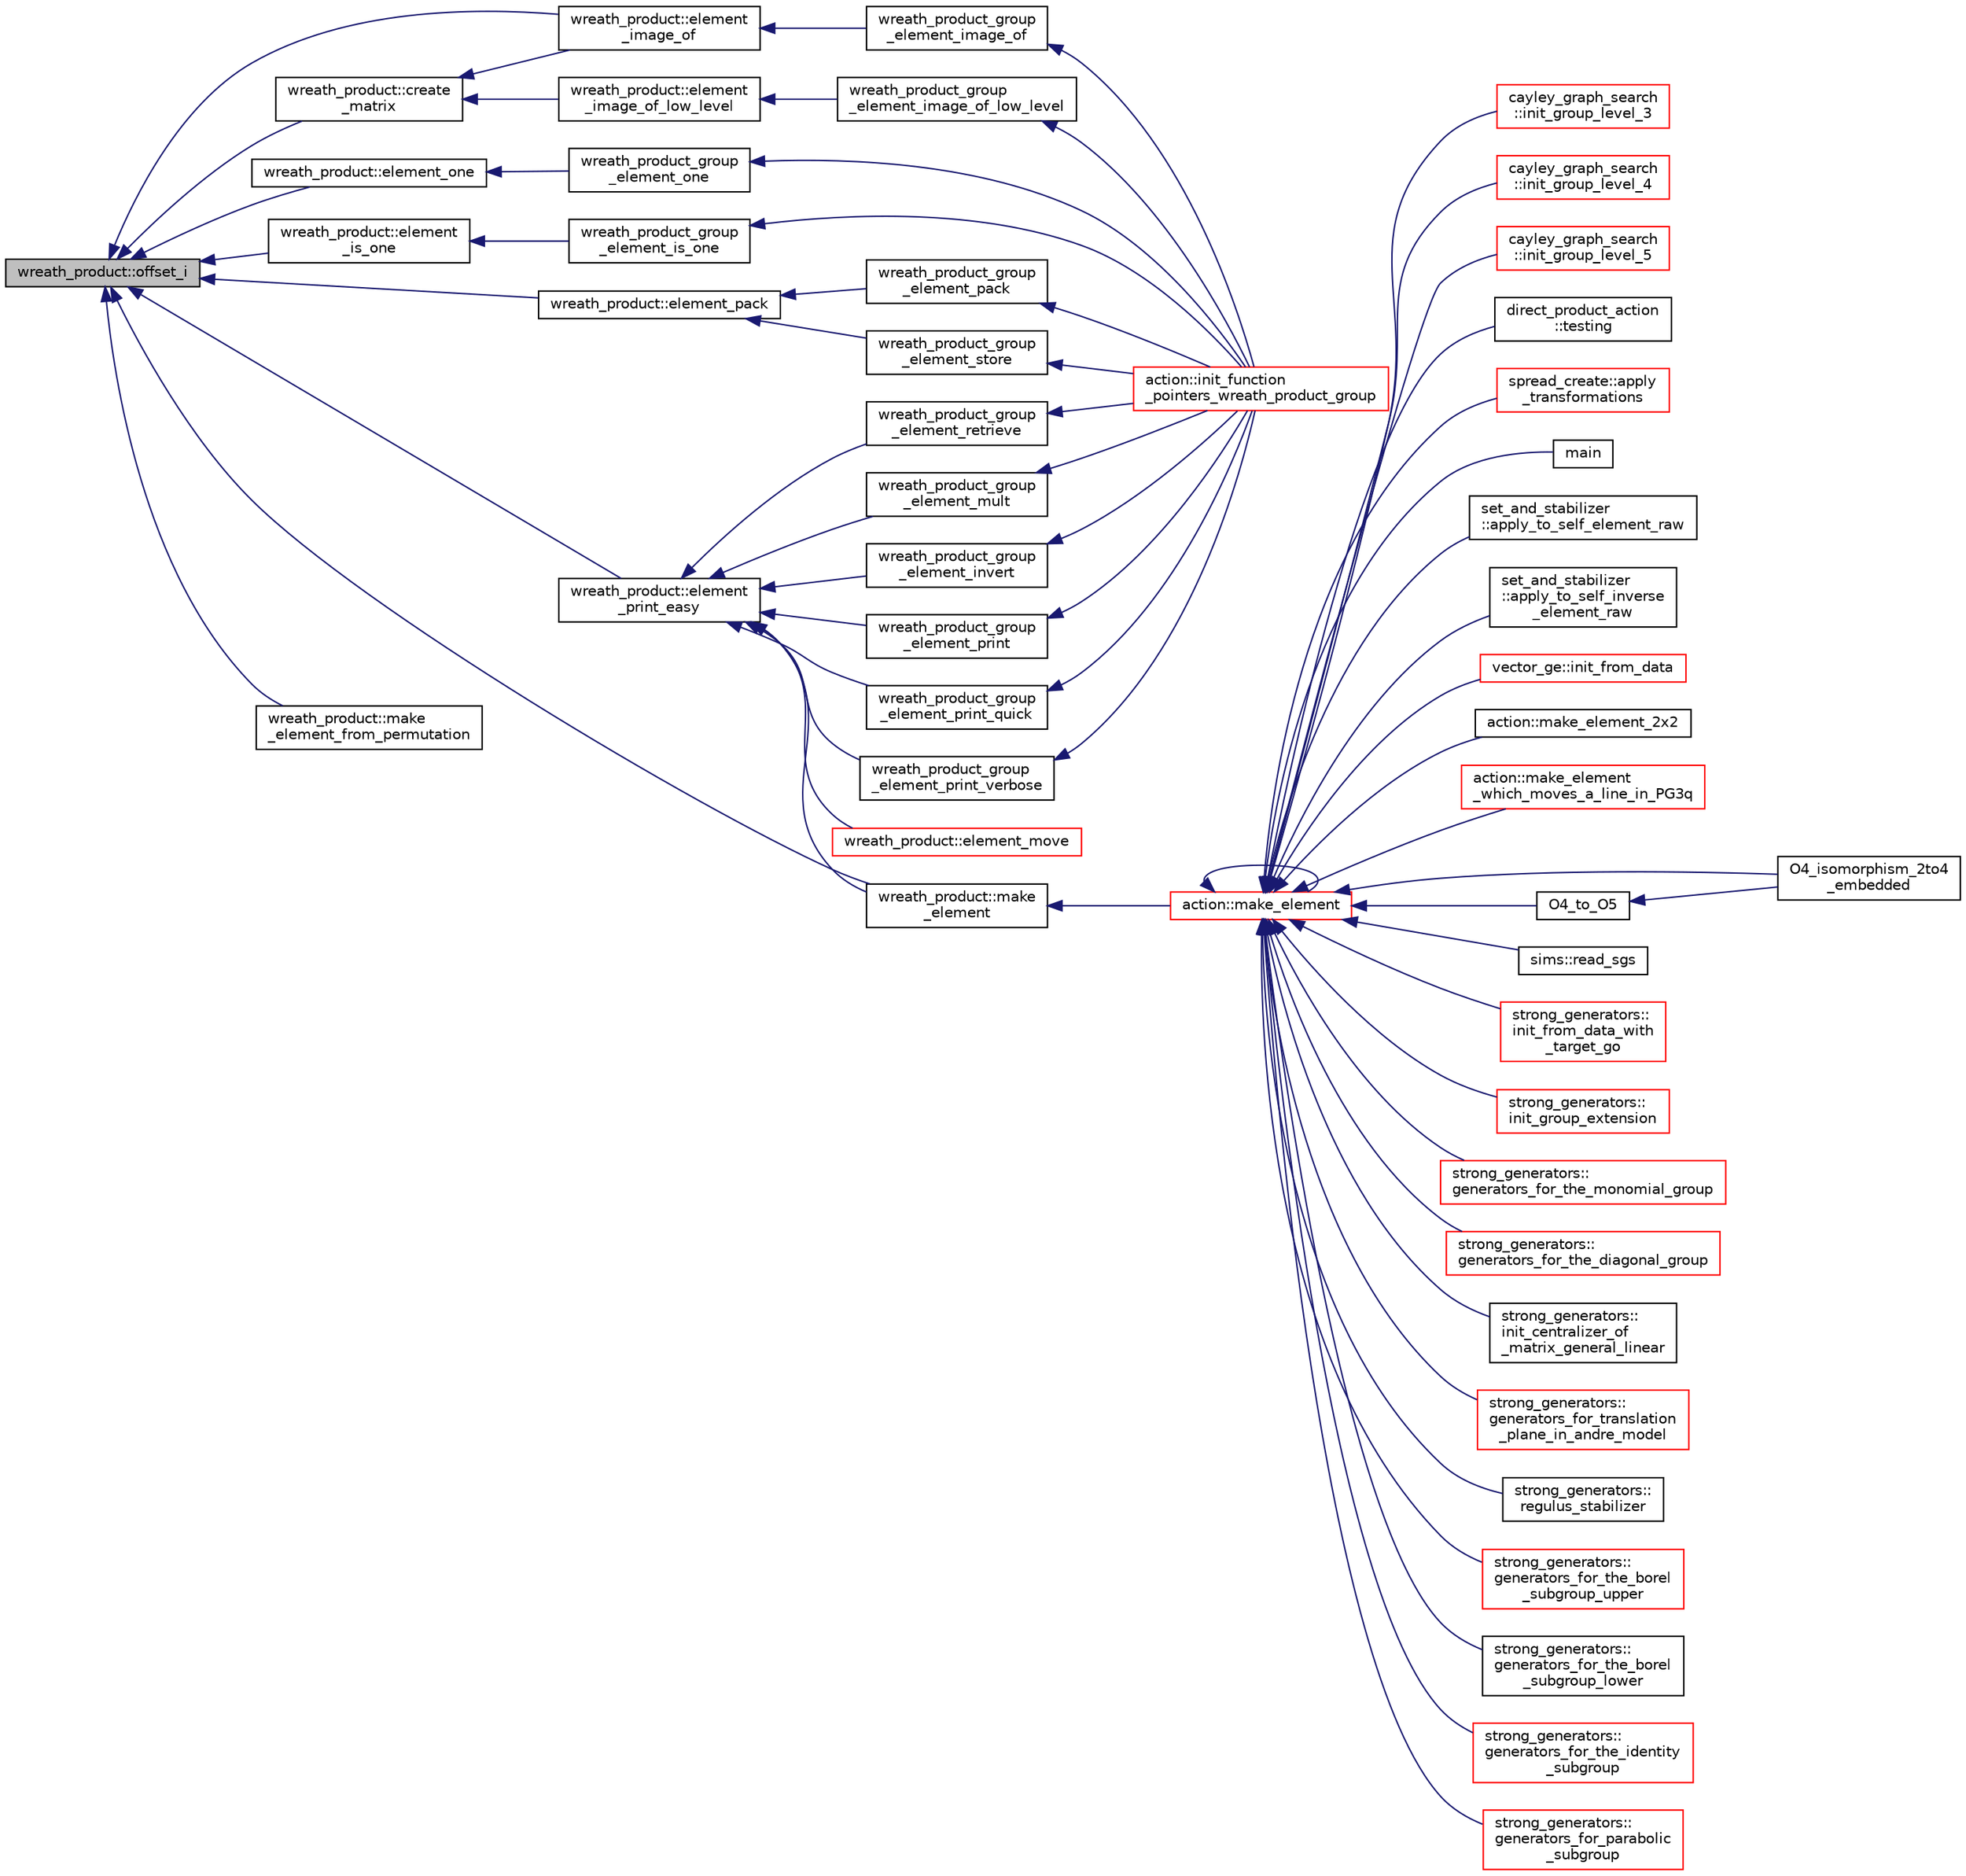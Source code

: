 digraph "wreath_product::offset_i"
{
  edge [fontname="Helvetica",fontsize="10",labelfontname="Helvetica",labelfontsize="10"];
  node [fontname="Helvetica",fontsize="10",shape=record];
  rankdir="LR";
  Node881 [label="wreath_product::offset_i",height=0.2,width=0.4,color="black", fillcolor="grey75", style="filled", fontcolor="black"];
  Node881 -> Node882 [dir="back",color="midnightblue",fontsize="10",style="solid",fontname="Helvetica"];
  Node882 [label="wreath_product::element\l_image_of",height=0.2,width=0.4,color="black", fillcolor="white", style="filled",URL="$d8/dfa/classwreath__product.html#a37c391ae9bd70d3422ef44a919c1119d"];
  Node882 -> Node883 [dir="back",color="midnightblue",fontsize="10",style="solid",fontname="Helvetica"];
  Node883 [label="wreath_product_group\l_element_image_of",height=0.2,width=0.4,color="black", fillcolor="white", style="filled",URL="$da/d12/interface__wreath__product_8_c.html#ab8e7cda0e3e86654f369d3a8667d639f"];
  Node883 -> Node884 [dir="back",color="midnightblue",fontsize="10",style="solid",fontname="Helvetica"];
  Node884 [label="action::init_function\l_pointers_wreath_product_group",height=0.2,width=0.4,color="red", fillcolor="white", style="filled",URL="$d2/d86/classaction.html#a149d3bdc89556d74a4a20597f0cccdc0"];
  Node881 -> Node888 [dir="back",color="midnightblue",fontsize="10",style="solid",fontname="Helvetica"];
  Node888 [label="wreath_product::element_one",height=0.2,width=0.4,color="black", fillcolor="white", style="filled",URL="$d8/dfa/classwreath__product.html#a0d4f851a377ee75ce7222c7ddab53492"];
  Node888 -> Node889 [dir="back",color="midnightblue",fontsize="10",style="solid",fontname="Helvetica"];
  Node889 [label="wreath_product_group\l_element_one",height=0.2,width=0.4,color="black", fillcolor="white", style="filled",URL="$da/d12/interface__wreath__product_8_c.html#a81422d384d05f80e1bab00a0847e0a2e"];
  Node889 -> Node884 [dir="back",color="midnightblue",fontsize="10",style="solid",fontname="Helvetica"];
  Node881 -> Node890 [dir="back",color="midnightblue",fontsize="10",style="solid",fontname="Helvetica"];
  Node890 [label="wreath_product::element\l_is_one",height=0.2,width=0.4,color="black", fillcolor="white", style="filled",URL="$d8/dfa/classwreath__product.html#a41bb901fafa53d72335fcb29b95ad3b3"];
  Node890 -> Node891 [dir="back",color="midnightblue",fontsize="10",style="solid",fontname="Helvetica"];
  Node891 [label="wreath_product_group\l_element_is_one",height=0.2,width=0.4,color="black", fillcolor="white", style="filled",URL="$da/d12/interface__wreath__product_8_c.html#a43c7566c41aa7a56ee5540885285f926"];
  Node891 -> Node884 [dir="back",color="midnightblue",fontsize="10",style="solid",fontname="Helvetica"];
  Node881 -> Node892 [dir="back",color="midnightblue",fontsize="10",style="solid",fontname="Helvetica"];
  Node892 [label="wreath_product::create\l_matrix",height=0.2,width=0.4,color="black", fillcolor="white", style="filled",URL="$d8/dfa/classwreath__product.html#ab3962a2740db55b02ec44b4295ea979d"];
  Node892 -> Node882 [dir="back",color="midnightblue",fontsize="10",style="solid",fontname="Helvetica"];
  Node892 -> Node893 [dir="back",color="midnightblue",fontsize="10",style="solid",fontname="Helvetica"];
  Node893 [label="wreath_product::element\l_image_of_low_level",height=0.2,width=0.4,color="black", fillcolor="white", style="filled",URL="$d8/dfa/classwreath__product.html#a7fcb6fc9a7e3618daa9b2fdfa6170527"];
  Node893 -> Node894 [dir="back",color="midnightblue",fontsize="10",style="solid",fontname="Helvetica"];
  Node894 [label="wreath_product_group\l_element_image_of_low_level",height=0.2,width=0.4,color="black", fillcolor="white", style="filled",URL="$da/d12/interface__wreath__product_8_c.html#a59bd3cf43190184647a028aa1413a8a3"];
  Node894 -> Node884 [dir="back",color="midnightblue",fontsize="10",style="solid",fontname="Helvetica"];
  Node881 -> Node895 [dir="back",color="midnightblue",fontsize="10",style="solid",fontname="Helvetica"];
  Node895 [label="wreath_product::element_pack",height=0.2,width=0.4,color="black", fillcolor="white", style="filled",URL="$d8/dfa/classwreath__product.html#af46c75e9d831d8b2443a42290b32c99b"];
  Node895 -> Node896 [dir="back",color="midnightblue",fontsize="10",style="solid",fontname="Helvetica"];
  Node896 [label="wreath_product_group\l_element_pack",height=0.2,width=0.4,color="black", fillcolor="white", style="filled",URL="$da/d12/interface__wreath__product_8_c.html#aa22c4747eb4f16179dcffc3979f581e5"];
  Node896 -> Node884 [dir="back",color="midnightblue",fontsize="10",style="solid",fontname="Helvetica"];
  Node895 -> Node897 [dir="back",color="midnightblue",fontsize="10",style="solid",fontname="Helvetica"];
  Node897 [label="wreath_product_group\l_element_store",height=0.2,width=0.4,color="black", fillcolor="white", style="filled",URL="$da/d12/interface__wreath__product_8_c.html#acbaacfb80dda5ce3de5603e5972b088f"];
  Node897 -> Node884 [dir="back",color="midnightblue",fontsize="10",style="solid",fontname="Helvetica"];
  Node881 -> Node898 [dir="back",color="midnightblue",fontsize="10",style="solid",fontname="Helvetica"];
  Node898 [label="wreath_product::make\l_element_from_permutation",height=0.2,width=0.4,color="black", fillcolor="white", style="filled",URL="$d8/dfa/classwreath__product.html#af97d964d8c4995bd4065baee37b406ed"];
  Node881 -> Node899 [dir="back",color="midnightblue",fontsize="10",style="solid",fontname="Helvetica"];
  Node899 [label="wreath_product::make\l_element",height=0.2,width=0.4,color="black", fillcolor="white", style="filled",URL="$d8/dfa/classwreath__product.html#ac47838a579877034b1d2b4cd897625c1"];
  Node899 -> Node900 [dir="back",color="midnightblue",fontsize="10",style="solid",fontname="Helvetica"];
  Node900 [label="action::make_element",height=0.2,width=0.4,color="red", fillcolor="white", style="filled",URL="$d2/d86/classaction.html#a920fa2a27583fb60bae10e7b282cdd1d"];
  Node900 -> Node901 [dir="back",color="midnightblue",fontsize="10",style="solid",fontname="Helvetica"];
  Node901 [label="cayley_graph_search\l::init_group_level_3",height=0.2,width=0.4,color="red", fillcolor="white", style="filled",URL="$de/dae/classcayley__graph__search.html#a7c936e674e8ea64597fa37ae5aa71c71"];
  Node900 -> Node906 [dir="back",color="midnightblue",fontsize="10",style="solid",fontname="Helvetica"];
  Node906 [label="cayley_graph_search\l::init_group_level_4",height=0.2,width=0.4,color="red", fillcolor="white", style="filled",URL="$de/dae/classcayley__graph__search.html#a6593f90cd91bea8c23fe71acca05655e"];
  Node900 -> Node907 [dir="back",color="midnightblue",fontsize="10",style="solid",fontname="Helvetica"];
  Node907 [label="cayley_graph_search\l::init_group_level_5",height=0.2,width=0.4,color="red", fillcolor="white", style="filled",URL="$de/dae/classcayley__graph__search.html#ab4427f6ab65833dae31a18f44a5d6d7a"];
  Node900 -> Node908 [dir="back",color="midnightblue",fontsize="10",style="solid",fontname="Helvetica"];
  Node908 [label="direct_product_action\l::testing",height=0.2,width=0.4,color="black", fillcolor="white", style="filled",URL="$d3/d78/classdirect__product__action.html#a343dbbfe1b3932d198bfa59b48c7026f"];
  Node900 -> Node909 [dir="back",color="midnightblue",fontsize="10",style="solid",fontname="Helvetica"];
  Node909 [label="spread_create::apply\l_transformations",height=0.2,width=0.4,color="red", fillcolor="white", style="filled",URL="$de/d97/classspread__create.html#af324e4219cba2572fec394ef40e9ee88"];
  Node900 -> Node911 [dir="back",color="midnightblue",fontsize="10",style="solid",fontname="Helvetica"];
  Node911 [label="main",height=0.2,width=0.4,color="black", fillcolor="white", style="filled",URL="$df/df8/surface__classify_8_c.html#a217dbf8b442f20279ea00b898af96f52"];
  Node900 -> Node912 [dir="back",color="midnightblue",fontsize="10",style="solid",fontname="Helvetica"];
  Node912 [label="set_and_stabilizer\l::apply_to_self_element_raw",height=0.2,width=0.4,color="black", fillcolor="white", style="filled",URL="$de/df6/classset__and__stabilizer.html#aa7730cf2de0ea01c59c1fe9e3beeb550"];
  Node900 -> Node913 [dir="back",color="midnightblue",fontsize="10",style="solid",fontname="Helvetica"];
  Node913 [label="set_and_stabilizer\l::apply_to_self_inverse\l_element_raw",height=0.2,width=0.4,color="black", fillcolor="white", style="filled",URL="$de/df6/classset__and__stabilizer.html#aefacb2c9fef9d9ae8224b38185e4eeda"];
  Node900 -> Node914 [dir="back",color="midnightblue",fontsize="10",style="solid",fontname="Helvetica"];
  Node914 [label="vector_ge::init_from_data",height=0.2,width=0.4,color="red", fillcolor="white", style="filled",URL="$d4/d6e/classvector__ge.html#a44b1669e41321b41d93fb5cf957b8bc5"];
  Node900 -> Node959 [dir="back",color="midnightblue",fontsize="10",style="solid",fontname="Helvetica"];
  Node959 [label="action::make_element_2x2",height=0.2,width=0.4,color="black", fillcolor="white", style="filled",URL="$d2/d86/classaction.html#a17fab7163af96b900aae4899bff7332f"];
  Node900 -> Node900 [dir="back",color="midnightblue",fontsize="10",style="solid",fontname="Helvetica"];
  Node900 -> Node960 [dir="back",color="midnightblue",fontsize="10",style="solid",fontname="Helvetica"];
  Node960 [label="action::make_element\l_which_moves_a_line_in_PG3q",height=0.2,width=0.4,color="red", fillcolor="white", style="filled",URL="$d2/d86/classaction.html#a926b90c3aafacbf77ffd99d50a8408cb"];
  Node900 -> Node969 [dir="back",color="midnightblue",fontsize="10",style="solid",fontname="Helvetica"];
  Node969 [label="O4_isomorphism_2to4\l_embedded",height=0.2,width=0.4,color="black", fillcolor="white", style="filled",URL="$dc/dd4/group__actions_8h.html#aa6a3808993602713a701a20d3905ebe1"];
  Node900 -> Node970 [dir="back",color="midnightblue",fontsize="10",style="solid",fontname="Helvetica"];
  Node970 [label="O4_to_O5",height=0.2,width=0.4,color="black", fillcolor="white", style="filled",URL="$dc/dd4/group__actions_8h.html#af20467afc2151efb154c3c86ae5e1e5a"];
  Node970 -> Node969 [dir="back",color="midnightblue",fontsize="10",style="solid",fontname="Helvetica"];
  Node900 -> Node971 [dir="back",color="midnightblue",fontsize="10",style="solid",fontname="Helvetica"];
  Node971 [label="sims::read_sgs",height=0.2,width=0.4,color="black", fillcolor="white", style="filled",URL="$d9/df3/classsims.html#acc819864b418090e81b8a060cdc384df"];
  Node900 -> Node972 [dir="back",color="midnightblue",fontsize="10",style="solid",fontname="Helvetica"];
  Node972 [label="strong_generators::\linit_from_data_with\l_target_go",height=0.2,width=0.4,color="red", fillcolor="white", style="filled",URL="$dc/d09/classstrong__generators.html#a026182fcca35e7a95aa7583e716585e0"];
  Node900 -> Node974 [dir="back",color="midnightblue",fontsize="10",style="solid",fontname="Helvetica"];
  Node974 [label="strong_generators::\linit_group_extension",height=0.2,width=0.4,color="red", fillcolor="white", style="filled",URL="$dc/d09/classstrong__generators.html#a5e889497cab5e9c522c8c4610ebb8328"];
  Node900 -> Node981 [dir="back",color="midnightblue",fontsize="10",style="solid",fontname="Helvetica"];
  Node981 [label="strong_generators::\lgenerators_for_the_monomial_group",height=0.2,width=0.4,color="red", fillcolor="white", style="filled",URL="$dc/d09/classstrong__generators.html#a504b7cefda70b646b2064f80784d7f8a"];
  Node900 -> Node983 [dir="back",color="midnightblue",fontsize="10",style="solid",fontname="Helvetica"];
  Node983 [label="strong_generators::\lgenerators_for_the_diagonal_group",height=0.2,width=0.4,color="red", fillcolor="white", style="filled",URL="$dc/d09/classstrong__generators.html#a560ff860f139f7f02f293fa7f5f01aff"];
  Node900 -> Node985 [dir="back",color="midnightblue",fontsize="10",style="solid",fontname="Helvetica"];
  Node985 [label="strong_generators::\linit_centralizer_of\l_matrix_general_linear",height=0.2,width=0.4,color="black", fillcolor="white", style="filled",URL="$dc/d09/classstrong__generators.html#a32d3dac9a96e73497b2e8f822d7e0038"];
  Node900 -> Node986 [dir="back",color="midnightblue",fontsize="10",style="solid",fontname="Helvetica"];
  Node986 [label="strong_generators::\lgenerators_for_translation\l_plane_in_andre_model",height=0.2,width=0.4,color="red", fillcolor="white", style="filled",URL="$dc/d09/classstrong__generators.html#aceefa8f4e00918ef0c4e9899a6d892ac"];
  Node900 -> Node940 [dir="back",color="midnightblue",fontsize="10",style="solid",fontname="Helvetica"];
  Node940 [label="strong_generators::\lregulus_stabilizer",height=0.2,width=0.4,color="black", fillcolor="white", style="filled",URL="$dc/d09/classstrong__generators.html#a32e999d14b4168695f2e775ddf2ed7e7"];
  Node900 -> Node987 [dir="back",color="midnightblue",fontsize="10",style="solid",fontname="Helvetica"];
  Node987 [label="strong_generators::\lgenerators_for_the_borel\l_subgroup_upper",height=0.2,width=0.4,color="red", fillcolor="white", style="filled",URL="$dc/d09/classstrong__generators.html#ad2b78850e421039116d2ba4bb4939729"];
  Node900 -> Node989 [dir="back",color="midnightblue",fontsize="10",style="solid",fontname="Helvetica"];
  Node989 [label="strong_generators::\lgenerators_for_the_borel\l_subgroup_lower",height=0.2,width=0.4,color="black", fillcolor="white", style="filled",URL="$dc/d09/classstrong__generators.html#acdadd5e5c979289f36fdaaf6a96d6243"];
  Node900 -> Node990 [dir="back",color="midnightblue",fontsize="10",style="solid",fontname="Helvetica"];
  Node990 [label="strong_generators::\lgenerators_for_the_identity\l_subgroup",height=0.2,width=0.4,color="red", fillcolor="white", style="filled",URL="$dc/d09/classstrong__generators.html#a6af2f0c5e1700eefbaf90ff38892eecc"];
  Node900 -> Node992 [dir="back",color="midnightblue",fontsize="10",style="solid",fontname="Helvetica"];
  Node992 [label="strong_generators::\lgenerators_for_parabolic\l_subgroup",height=0.2,width=0.4,color="red", fillcolor="white", style="filled",URL="$dc/d09/classstrong__generators.html#a5c5c460bc6bc949e865c7e634720847a"];
  Node881 -> Node1207 [dir="back",color="midnightblue",fontsize="10",style="solid",fontname="Helvetica"];
  Node1207 [label="wreath_product::element\l_print_easy",height=0.2,width=0.4,color="black", fillcolor="white", style="filled",URL="$d8/dfa/classwreath__product.html#aa1e82da5d4c019c0756b8ebf417ee9dc"];
  Node1207 -> Node1208 [dir="back",color="midnightblue",fontsize="10",style="solid",fontname="Helvetica"];
  Node1208 [label="wreath_product::element_move",height=0.2,width=0.4,color="red", fillcolor="white", style="filled",URL="$d8/dfa/classwreath__product.html#aa079ee3284cc5fb205589db61cf3bdba"];
  Node1207 -> Node899 [dir="back",color="midnightblue",fontsize="10",style="solid",fontname="Helvetica"];
  Node1207 -> Node1210 [dir="back",color="midnightblue",fontsize="10",style="solid",fontname="Helvetica"];
  Node1210 [label="wreath_product_group\l_element_retrieve",height=0.2,width=0.4,color="black", fillcolor="white", style="filled",URL="$da/d12/interface__wreath__product_8_c.html#a743bb8e8a8cdf4f44f6591c96636ac3f"];
  Node1210 -> Node884 [dir="back",color="midnightblue",fontsize="10",style="solid",fontname="Helvetica"];
  Node1207 -> Node1211 [dir="back",color="midnightblue",fontsize="10",style="solid",fontname="Helvetica"];
  Node1211 [label="wreath_product_group\l_element_mult",height=0.2,width=0.4,color="black", fillcolor="white", style="filled",URL="$da/d12/interface__wreath__product_8_c.html#a8a00d12887c0833d1e877f5169ce0971"];
  Node1211 -> Node884 [dir="back",color="midnightblue",fontsize="10",style="solid",fontname="Helvetica"];
  Node1207 -> Node1212 [dir="back",color="midnightblue",fontsize="10",style="solid",fontname="Helvetica"];
  Node1212 [label="wreath_product_group\l_element_invert",height=0.2,width=0.4,color="black", fillcolor="white", style="filled",URL="$da/d12/interface__wreath__product_8_c.html#ac950dd10101b7b5ffec17ef2e5b9f239"];
  Node1212 -> Node884 [dir="back",color="midnightblue",fontsize="10",style="solid",fontname="Helvetica"];
  Node1207 -> Node1213 [dir="back",color="midnightblue",fontsize="10",style="solid",fontname="Helvetica"];
  Node1213 [label="wreath_product_group\l_element_print",height=0.2,width=0.4,color="black", fillcolor="white", style="filled",URL="$da/d12/interface__wreath__product_8_c.html#a17b20cc18b13f32e90f4cc5fb64daf44"];
  Node1213 -> Node884 [dir="back",color="midnightblue",fontsize="10",style="solid",fontname="Helvetica"];
  Node1207 -> Node1214 [dir="back",color="midnightblue",fontsize="10",style="solid",fontname="Helvetica"];
  Node1214 [label="wreath_product_group\l_element_print_quick",height=0.2,width=0.4,color="black", fillcolor="white", style="filled",URL="$da/d12/interface__wreath__product_8_c.html#ac15fe3f2b3cf296ca8fbdfe3c971b63b"];
  Node1214 -> Node884 [dir="back",color="midnightblue",fontsize="10",style="solid",fontname="Helvetica"];
  Node1207 -> Node1215 [dir="back",color="midnightblue",fontsize="10",style="solid",fontname="Helvetica"];
  Node1215 [label="wreath_product_group\l_element_print_verbose",height=0.2,width=0.4,color="black", fillcolor="white", style="filled",URL="$da/d12/interface__wreath__product_8_c.html#a7664deec40eceaffc44c72f39119796a"];
  Node1215 -> Node884 [dir="back",color="midnightblue",fontsize="10",style="solid",fontname="Helvetica"];
}
